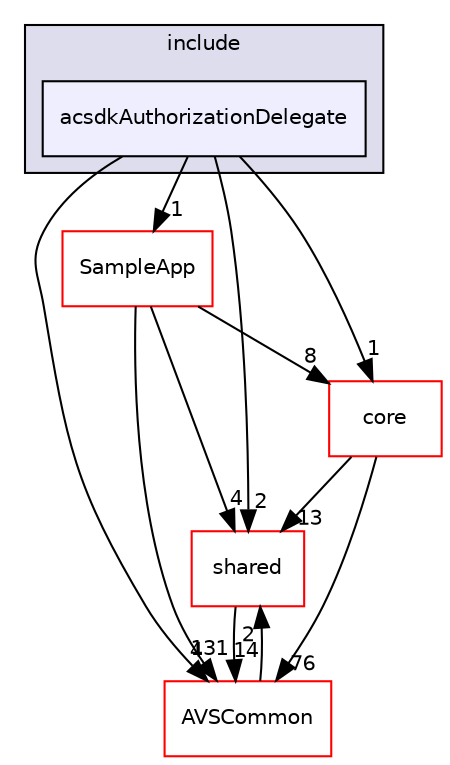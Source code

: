 digraph "/workplace/avs-device-sdk/applications/acsdkCBLAuthorizationDelegate/include/acsdkAuthorizationDelegate" {
  compound=true
  node [ fontsize="10", fontname="Helvetica"];
  edge [ labelfontsize="10", labelfontname="Helvetica"];
  subgraph clusterdir_45320e0bd3356ae5e31d86d82807ba3c {
    graph [ bgcolor="#ddddee", pencolor="black", label="include" fontname="Helvetica", fontsize="10", URL="dir_45320e0bd3356ae5e31d86d82807ba3c.html"]
  dir_54165b18d89afa1f49e42106207c5b21 [shape=box, label="acsdkAuthorizationDelegate", style="filled", fillcolor="#eeeeff", pencolor="black", URL="dir_54165b18d89afa1f49e42106207c5b21.html"];
  }
  dir_9982052f7ce695d12571567315b2fafa [shape=box label="shared" fillcolor="white" style="filled" color="red" URL="dir_9982052f7ce695d12571567315b2fafa.html"];
  dir_69fa8d0f4fee2820ffc8601fbf428b42 [shape=box label="SampleApp" fillcolor="white" style="filled" color="red" URL="dir_69fa8d0f4fee2820ffc8601fbf428b42.html"];
  dir_13e65effb2bde530b17b3d5eefcd0266 [shape=box label="AVSCommon" fillcolor="white" style="filled" color="red" URL="dir_13e65effb2bde530b17b3d5eefcd0266.html"];
  dir_4270bfced15e0e73154b13468c7c9ad9 [shape=box label="core" fillcolor="white" style="filled" color="red" URL="dir_4270bfced15e0e73154b13468c7c9ad9.html"];
  dir_9982052f7ce695d12571567315b2fafa->dir_13e65effb2bde530b17b3d5eefcd0266 [headlabel="14", labeldistance=1.5 headhref="dir_000598_000017.html"];
  dir_69fa8d0f4fee2820ffc8601fbf428b42->dir_9982052f7ce695d12571567315b2fafa [headlabel="4", labeldistance=1.5 headhref="dir_000117_000598.html"];
  dir_69fa8d0f4fee2820ffc8601fbf428b42->dir_13e65effb2bde530b17b3d5eefcd0266 [headlabel="131", labeldistance=1.5 headhref="dir_000117_000017.html"];
  dir_69fa8d0f4fee2820ffc8601fbf428b42->dir_4270bfced15e0e73154b13468c7c9ad9 [headlabel="8", labeldistance=1.5 headhref="dir_000117_000461.html"];
  dir_13e65effb2bde530b17b3d5eefcd0266->dir_9982052f7ce695d12571567315b2fafa [headlabel="2", labeldistance=1.5 headhref="dir_000017_000598.html"];
  dir_4270bfced15e0e73154b13468c7c9ad9->dir_9982052f7ce695d12571567315b2fafa [headlabel="13", labeldistance=1.5 headhref="dir_000461_000598.html"];
  dir_4270bfced15e0e73154b13468c7c9ad9->dir_13e65effb2bde530b17b3d5eefcd0266 [headlabel="76", labeldistance=1.5 headhref="dir_000461_000017.html"];
  dir_54165b18d89afa1f49e42106207c5b21->dir_9982052f7ce695d12571567315b2fafa [headlabel="2", labeldistance=1.5 headhref="dir_000060_000598.html"];
  dir_54165b18d89afa1f49e42106207c5b21->dir_69fa8d0f4fee2820ffc8601fbf428b42 [headlabel="1", labeldistance=1.5 headhref="dir_000060_000117.html"];
  dir_54165b18d89afa1f49e42106207c5b21->dir_13e65effb2bde530b17b3d5eefcd0266 [headlabel="4", labeldistance=1.5 headhref="dir_000060_000017.html"];
  dir_54165b18d89afa1f49e42106207c5b21->dir_4270bfced15e0e73154b13468c7c9ad9 [headlabel="1", labeldistance=1.5 headhref="dir_000060_000461.html"];
}
